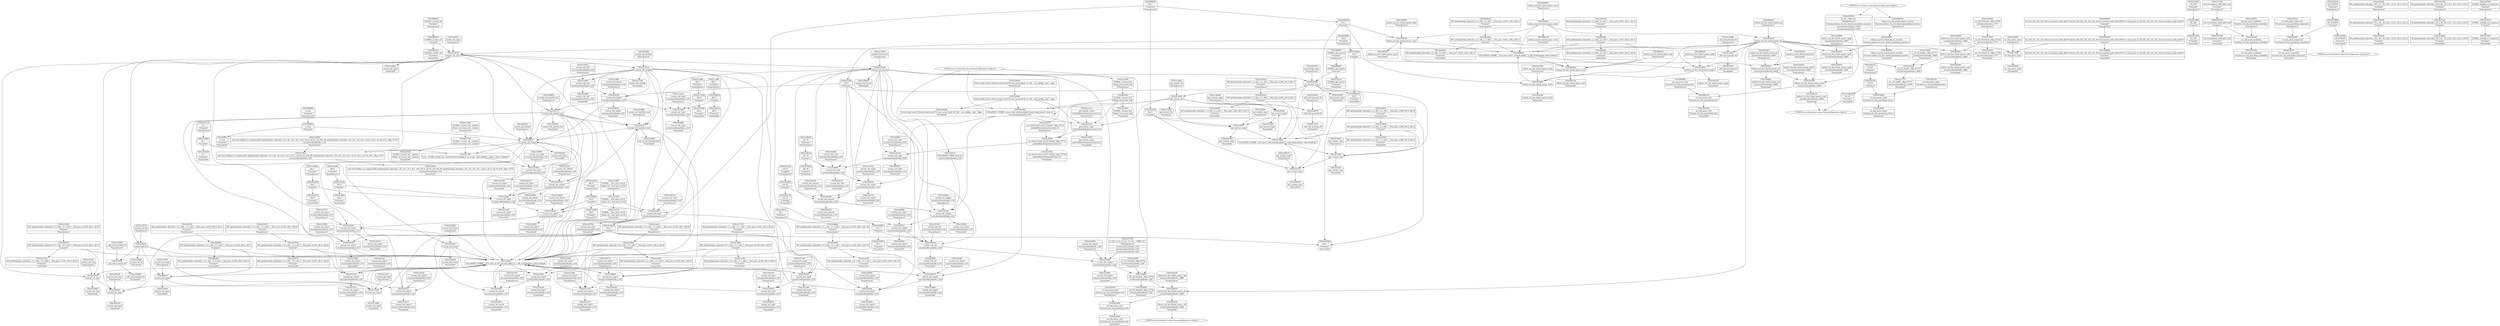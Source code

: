 digraph {
	CE0x3c1a7d0 [shape=record,shape=Mrecord,label="{CE0x3c1a7d0|GLOBAL:___llvm_gcov_ctr125|Global_var:__llvm_gcov_ctr125|*SummSink*}"]
	CE0x3c2fb30 [shape=record,shape=Mrecord,label="{CE0x3c2fb30|current_sid:_tmp23|security/selinux/hooks.c,218|*SummSink*}"]
	CE0x3c22290 [shape=record,shape=Mrecord,label="{CE0x3c22290|get_current:_entry}"]
	CE0x3c02030 [shape=record,shape=Mrecord,label="{CE0x3c02030|avc_has_perm:_entry|*SummSink*}"]
	CE0x3c1ff00 [shape=record,shape=Mrecord,label="{CE0x3c1ff00|i64_4|*Constant*|*SummSink*}"]
	CE0x3c17f60 [shape=record,shape=Mrecord,label="{CE0x3c17f60|avc_has_perm:_entry}"]
	CE0x3c119d0 [shape=record,shape=Mrecord,label="{CE0x3c119d0|current_sid:_tmp3}"]
	CE0x3bfe800 [shape=record,shape=Mrecord,label="{CE0x3bfe800|i64*_getelementptr_inbounds_(_11_x_i64_,_11_x_i64_*___llvm_gcov_ctr125,_i64_0,_i64_1)|*Constant*|*SummSink*}"]
	CE0x3c2abe0 [shape=record,shape=Mrecord,label="{CE0x3c2abe0|i64*_getelementptr_inbounds_(_11_x_i64_,_11_x_i64_*___llvm_gcov_ctr125,_i64_0,_i64_10)|*Constant*|*SummSource*}"]
	CE0x3c28340 [shape=record,shape=Mrecord,label="{CE0x3c28340|current_sid:_tobool|security/selinux/hooks.c,218|*SummSink*}"]
	CE0x3bfbce0 [shape=record,shape=Mrecord,label="{CE0x3bfbce0|i32_0|*Constant*|*SummSink*}"]
	CE0x3c1b360 [shape=record,shape=Mrecord,label="{CE0x3c1b360|current_sid:_tmp17|security/selinux/hooks.c,218|*SummSource*}"]
	CE0x3c22370 [shape=record,shape=Mrecord,label="{CE0x3c22370|get_current:_entry|*SummSource*}"]
	CE0x3c2a480 [shape=record,shape=Mrecord,label="{CE0x3c2a480|current_sid:_land.lhs.true2|*SummSink*}"]
	CE0x3c08840 [shape=record,shape=Mrecord,label="{CE0x3c08840|_ret_i32_%tmp24,_!dbg_!27742|security/selinux/hooks.c,220|*SummSink*}"]
	CE0x3c1ba70 [shape=record,shape=Mrecord,label="{CE0x3c1ba70|i32_218|*Constant*|*SummSource*}"]
	CE0x3c01560 [shape=record,shape=Mrecord,label="{CE0x3c01560|current_sid:_tmp6|security/selinux/hooks.c,218}"]
	CE0x3c160c0 [shape=record,shape=Mrecord,label="{CE0x3c160c0|_call_void_lockdep_rcu_suspicious(i8*_getelementptr_inbounds_(_25_x_i8_,_25_x_i8_*_.str3,_i32_0,_i32_0),_i32_218,_i8*_getelementptr_inbounds_(_45_x_i8_,_45_x_i8_*_.str12,_i32_0,_i32_0))_#10,_!dbg_!27727|security/selinux/hooks.c,218|*SummSink*}"]
	CE0x3c0a730 [shape=record,shape=Mrecord,label="{CE0x3c0a730|current_sid:_tmp21|security/selinux/hooks.c,218|*SummSource*}"]
	CE0x3c0c9f0 [shape=record,shape=Mrecord,label="{CE0x3c0c9f0|current_sid:_tmp19|security/selinux/hooks.c,218|*SummSource*}"]
	CE0x3c22450 [shape=record,shape=Mrecord,label="{CE0x3c22450|get_current:_entry|*SummSink*}"]
	CE0x3c2b590 [shape=record,shape=Mrecord,label="{CE0x3c2b590|get_current:_tmp2}"]
	CE0x3c2aef0 [shape=record,shape=Mrecord,label="{CE0x3c2aef0|current_sid:_tmp20|security/selinux/hooks.c,218}"]
	CE0x3bffd90 [shape=record,shape=Mrecord,label="{CE0x3bffd90|i1_true|*Constant*|*SummSource*}"]
	CE0x3c00760 [shape=record,shape=Mrecord,label="{CE0x3c00760|selinux_tun_dev_attach_queue:_tmp1}"]
	CE0x3c27bf0 [shape=record,shape=Mrecord,label="{CE0x3c27bf0|0:_i8,_:_GCMR_current_sid.__warned_internal_global_i8_0,_section_.data.unlikely_,_align_1:_elem_0:default:}"]
	CE0x3c3ab20 [shape=record,shape=Mrecord,label="{CE0x3c3ab20|i16_49|*Constant*|*SummSink*}"]
	CE0x3c03200 [shape=record,shape=Mrecord,label="{CE0x3c03200|current_sid:_tmp11|security/selinux/hooks.c,218}"]
	CE0x3c2ed40 [shape=record,shape=Mrecord,label="{CE0x3c2ed40|current_sid:_security|security/selinux/hooks.c,218}"]
	CE0x3c1e870 [shape=record,shape=Mrecord,label="{CE0x3c1e870|current_sid:_tmp2|*SummSource*}"]
	CE0x3c1bc00 [shape=record,shape=Mrecord,label="{CE0x3c1bc00|i32_218|*Constant*|*SummSink*}"]
	CE0x3c33f30 [shape=record,shape=Mrecord,label="{CE0x3c33f30|_ret_i32_%call1,_!dbg_!27717|security/selinux/hooks.c,4669|*SummSource*}"]
	CE0x3c14ca0 [shape=record,shape=Mrecord,label="{CE0x3c14ca0|current_sid:_tmp16|security/selinux/hooks.c,218|*SummSource*}"]
	CE0x3c19a30 [shape=record,shape=Mrecord,label="{CE0x3c19a30|current_sid:_tmp10|security/selinux/hooks.c,218}"]
	CE0x3c01d30 [shape=record,shape=Mrecord,label="{CE0x3c01d30|i16_49|*Constant*}"]
	CE0x3c185b0 [shape=record,shape=Mrecord,label="{CE0x3c185b0|current_sid:_tmp12|security/selinux/hooks.c,218|*SummSource*}"]
	CE0x3c2f5b0 [shape=record,shape=Mrecord,label="{CE0x3c2f5b0|current_sid:_tmp22|security/selinux/hooks.c,218|*SummSink*}"]
	CE0x3c1d430 [shape=record,shape=Mrecord,label="{CE0x3c1d430|current_sid:_tmp}"]
	CE0x3c374f0 [shape=record,shape=Mrecord,label="{CE0x3c374f0|%struct.common_audit_data*_null|*Constant*|*SummSource*}"]
	CE0x3c16600 [shape=record,shape=Mrecord,label="{CE0x3c16600|_call_void_mcount()_#3|*SummSource*}"]
	CE0x3c05cd0 [shape=record,shape=Mrecord,label="{CE0x3c05cd0|current_sid:_tmp7|security/selinux/hooks.c,218|*SummSource*}"]
	CE0x3c399d0 [shape=record,shape=Mrecord,label="{CE0x3c399d0|i32_4194304|*Constant*|*SummSink*}"]
	CE0x3c1ca10 [shape=record,shape=Mrecord,label="{CE0x3c1ca10|current_sid:_tmp14|security/selinux/hooks.c,218|*SummSink*}"]
	CE0x3c0b710 [shape=record,shape=Mrecord,label="{CE0x3c0b710|current_sid:_tmp13|security/selinux/hooks.c,218|*SummSource*}"]
	CE0x3c0afb0 [shape=record,shape=Mrecord,label="{CE0x3c0afb0|_ret_i32_%tmp24,_!dbg_!27742|security/selinux/hooks.c,220}"]
	CE0x3c0cb90 [shape=record,shape=Mrecord,label="{CE0x3c0cb90|current_sid:_tmp18|security/selinux/hooks.c,218}"]
	CE0x3c20230 [shape=record,shape=Mrecord,label="{CE0x3c20230|current_sid:_entry}"]
	CE0x34f6060 [shape=record,shape=Mrecord,label="{CE0x34f6060|i32_(i32,_i32,_i16,_i32,_%struct.common_audit_data*)*_bitcast_(i32_(i32,_i32,_i16,_i32,_%struct.common_audit_data.495*)*_avc_has_perm_to_i32_(i32,_i32,_i16,_i32,_%struct.common_audit_data*)*)|*Constant*|*SummSink*}"]
	CE0x3bf98c0 [shape=record,shape=Mrecord,label="{CE0x3bf98c0|selinux_tun_dev_attach_queue:_entry}"]
	CE0x3c044d0 [shape=record,shape=Mrecord,label="{CE0x3c044d0|i64_1|*Constant*|*SummSink*}"]
	CE0x3c1e9e0 [shape=record,shape=Mrecord,label="{CE0x3c1e9e0|current_sid:_call|security/selinux/hooks.c,218}"]
	CE0x3c19cf0 [shape=record,shape=Mrecord,label="{CE0x3c19cf0|_call_void_mcount()_#3}"]
	CE0x3c80010 [shape=record,shape=Mrecord,label="{CE0x3c80010|get_current:_tmp1|*SummSource*}"]
	CE0x3c1dc90 [shape=record,shape=Mrecord,label="{CE0x3c1dc90|get_current:_bb}"]
	CE0x3c0b6a0 [shape=record,shape=Mrecord,label="{CE0x3c0b6a0|current_sid:_tmp13|security/selinux/hooks.c,218}"]
	CE0x3c020a0 [shape=record,shape=Mrecord,label="{CE0x3c020a0|avc_has_perm:_entry|*SummSource*}"]
	CE0x3bff400 [shape=record,shape=Mrecord,label="{CE0x3bff400|GLOBAL:_get_current|*Constant*}"]
	CE0x3bf38d0 [shape=record,shape=Mrecord,label="{CE0x3bf38d0|i32_0|*Constant*|*SummSource*}"]
	CE0x3c11b80 [shape=record,shape=Mrecord,label="{CE0x3c11b80|current_sid:_tmp3|*SummSink*}"]
	CE0x3c1d990 [shape=record,shape=Mrecord,label="{CE0x3c1d990|current_sid:_tmp24|security/selinux/hooks.c,220|*SummSource*}"]
	CE0x3c2f7e0 [shape=record,shape=Mrecord,label="{CE0x3c2f7e0|current_sid:_tmp23|security/selinux/hooks.c,218}"]
	CE0x3c03a90 [shape=record,shape=Mrecord,label="{CE0x3c03a90|selinux_tun_dev_attach_queue:_call1|security/selinux/hooks.c,4669|*SummSink*}"]
	CE0x3c11a70 [shape=record,shape=Mrecord,label="{CE0x3c11a70|current_sid:_tmp3|*SummSource*}"]
	CE0x3c02f40 [shape=record,shape=Mrecord,label="{CE0x3c02f40|current_sid:_tmp10|security/selinux/hooks.c,218|*SummSink*}"]
	CE0x3c0e860 [shape=record,shape=Mrecord,label="{CE0x3c0e860|avc_has_perm:_requested|Function::avc_has_perm&Arg::requested::}"]
	CE0x3c05b40 [shape=record,shape=Mrecord,label="{CE0x3c05b40|current_sid:_tmp7|security/selinux/hooks.c,218}"]
	CE0x3c03d80 [shape=record,shape=Mrecord,label="{CE0x3c03d80|current_sid:_tobool1|security/selinux/hooks.c,218|*SummSink*}"]
	CE0x3c2b600 [shape=record,shape=Mrecord,label="{CE0x3c2b600|get_current:_tmp2|*SummSource*}"]
	CE0x3c01800 [shape=record,shape=Mrecord,label="{CE0x3c01800|selinux_tun_dev_attach_queue:_sid|security/selinux/hooks.c,4669|*SummSource*}"]
	CE0x3c2fed0 [shape=record,shape=Mrecord,label="{CE0x3c2fed0|i32_1|*Constant*|*SummSource*}"]
	CE0x3c1a760 [shape=record,shape=Mrecord,label="{CE0x3c1a760|i64*_getelementptr_inbounds_(_11_x_i64_,_11_x_i64_*___llvm_gcov_ctr125,_i64_0,_i64_6)|*Constant*|*SummSink*}"]
	CE0x3c17920 [shape=record,shape=Mrecord,label="{CE0x3c17920|GLOBAL:_current_sid.__warned|Global_var:current_sid.__warned|*SummSource*}"]
	CE0x3c37560 [shape=record,shape=Mrecord,label="{CE0x3c37560|_ret_i32_%retval.0,_!dbg_!27728|security/selinux/avc.c,775}"]
	CE0x3c15d30 [shape=record,shape=Mrecord,label="{CE0x3c15d30|i8_1|*Constant*|*SummSink*}"]
	CE0x3c2ee00 [shape=record,shape=Mrecord,label="{CE0x3c2ee00|current_sid:_security|security/selinux/hooks.c,218|*SummSource*}"]
	CE0x3bfe570 [shape=record,shape=Mrecord,label="{CE0x3bfe570|i64*_getelementptr_inbounds_(_11_x_i64_,_11_x_i64_*___llvm_gcov_ctr125,_i64_0,_i64_0)|*Constant*}"]
	CE0x3c1dea0 [shape=record,shape=Mrecord,label="{CE0x3c1dea0|get_current:_bb|*SummSink*}"]
	CE0x3c2f4b0 [shape=record,shape=Mrecord,label="{CE0x3c2f4b0|current_sid:_tmp22|security/selinux/hooks.c,218|*SummSource*}"]
	CE0x3c77c10 [shape=record,shape=Mrecord,label="{CE0x3c77c10|_call_void_mcount()_#3|*SummSink*}"]
	CE0x3c1cbc0 [shape=record,shape=Mrecord,label="{CE0x3c1cbc0|_call_void_mcount()_#3}"]
	CE0x3c13d20 [shape=record,shape=Mrecord,label="{CE0x3c13d20|i64_2|*Constant*}"]
	CE0x3c744c0 [shape=record,shape=Mrecord,label="{CE0x3c744c0|get_current:_tmp|*SummSource*}"]
	CE0x3c20bc0 [shape=record,shape=Mrecord,label="{CE0x3c20bc0|current_sid:_sid|security/selinux/hooks.c,220}"]
	CE0x3c004a0 [shape=record,shape=Mrecord,label="{CE0x3c004a0|i64*_getelementptr_inbounds_(_2_x_i64_,_2_x_i64_*___llvm_gcov_ctr411,_i64_0,_i64_1)|*Constant*|*SummSink*}"]
	CE0x3c3d060 [shape=record,shape=Mrecord,label="{CE0x3c3d060|current_sid:_if.end|*SummSource*}"]
	CE0x3c15040 [shape=record,shape=Mrecord,label="{CE0x3c15040|i8_1|*Constant*}"]
	CE0x3c30070 [shape=record,shape=Mrecord,label="{CE0x3c30070|i32_1|*Constant*|*SummSink*}"]
	CE0x3c157e0 [shape=record,shape=Mrecord,label="{CE0x3c157e0|current_sid:_do.body}"]
	CE0x3c1b8d0 [shape=record,shape=Mrecord,label="{CE0x3c1b8d0|i32_218|*Constant*}"]
	CE0x3c23060 [shape=record,shape=Mrecord,label="{CE0x3c23060|i64_5|*Constant*|*SummSource*}"]
	CE0x3c28de0 [shape=record,shape=Mrecord,label="{CE0x3c28de0|i8*_getelementptr_inbounds_(_45_x_i8_,_45_x_i8_*_.str12,_i32_0,_i32_0)|*Constant*|*SummSource*}"]
	CE0x3c053b0 [shape=record,shape=Mrecord,label="{CE0x3c053b0|0:_i32,_:_CRE_0,4_|*MultipleSource*|Function::selinux_tun_dev_attach_queue&Arg::security::|security/selinux/hooks.c,4669|security/selinux/hooks.c,4667}"]
	CE0x3c079c0 [shape=record,shape=Mrecord,label="{CE0x3c079c0|i64*_getelementptr_inbounds_(_11_x_i64_,_11_x_i64_*___llvm_gcov_ctr125,_i64_0,_i64_8)|*Constant*}"]
	CE0x3c09010 [shape=record,shape=Mrecord,label="{CE0x3c09010|selinux_tun_dev_attach_queue:_call|security/selinux/hooks.c,4669}"]
	CE0x3bfbc30 [shape=record,shape=Mrecord,label="{CE0x3bfbc30|selinux_tun_dev_attach_queue:_entry|*SummSink*}"]
	CE0x3c1c8a0 [shape=record,shape=Mrecord,label="{CE0x3c1c8a0|current_sid:_tmp14|security/selinux/hooks.c,218|*SummSource*}"]
	CE0x3c0e100 [shape=record,shape=Mrecord,label="{CE0x3c0e100|i8*_getelementptr_inbounds_(_25_x_i8_,_25_x_i8_*_.str3,_i32_0,_i32_0)|*Constant*|*SummSource*}"]
	CE0x3bfb2c0 [shape=record,shape=Mrecord,label="{CE0x3bfb2c0|selinux_tun_dev_attach_queue:_bb}"]
	CE0x3c2e900 [shape=record,shape=Mrecord,label="{CE0x3c2e900|i32_22|*Constant*}"]
	CE0x3c240c0 [shape=record,shape=Mrecord,label="{CE0x3c240c0|%struct.task_struct*_(%struct.task_struct**)*_asm_movq_%gs:$_1:P_,$0_,_r,im,_dirflag_,_fpsr_,_flags_|*SummSource*}"]
	"CONST[source:0(mediator),value:2(dynamic)][purpose:{subject}]"
	CE0x3c18430 [shape=record,shape=Mrecord,label="{CE0x3c18430|current_sid:_tmp12|security/selinux/hooks.c,218}"]
	CE0x3bffbb0 [shape=record,shape=Mrecord,label="{CE0x3bffbb0|i1_true|*Constant*}"]
	CE0x590b8f0 [shape=record,shape=Mrecord,label="{CE0x590b8f0|avc_has_perm:_tsid|Function::avc_has_perm&Arg::tsid::|*SummSource*}"]
	CE0x3c28c80 [shape=record,shape=Mrecord,label="{CE0x3c28c80|i8*_getelementptr_inbounds_(_45_x_i8_,_45_x_i8_*_.str12,_i32_0,_i32_0)|*Constant*}"]
	CE0x3c2b910 [shape=record,shape=Mrecord,label="{CE0x3c2b910|_call_void_mcount()_#3|*SummSource*}"]
	CE0x3bfe760 [shape=record,shape=Mrecord,label="{CE0x3bfe760|i64*_getelementptr_inbounds_(_11_x_i64_,_11_x_i64_*___llvm_gcov_ctr125,_i64_0,_i64_1)|*Constant*|*SummSource*}"]
	CE0x3c07b10 [shape=record,shape=Mrecord,label="{CE0x3c07b10|current_sid:_tmp15|security/selinux/hooks.c,218|*SummSink*}"]
	CE0x3bfd690 [shape=record,shape=Mrecord,label="{CE0x3bfd690|selinux_tun_dev_attach_queue:_tmp1|*SummSource*}"]
	CE0x3c1adc0 [shape=record,shape=Mrecord,label="{CE0x3c1adc0|i64*_getelementptr_inbounds_(_11_x_i64_,_11_x_i64_*___llvm_gcov_ctr125,_i64_0,_i64_9)|*Constant*|*SummSource*}"]
	CE0x52b7350 [shape=record,shape=Mrecord,label="{CE0x52b7350|avc_has_perm:_tsid|Function::avc_has_perm&Arg::tsid::|*SummSink*}"]
	CE0x3bf9660 [shape=record,shape=Mrecord,label="{CE0x3bf9660|selinux_tun_dev_attach_queue:_security|Function::selinux_tun_dev_attach_queue&Arg::security::|*SummSink*}"]
	CE0x3c0ed60 [shape=record,shape=Mrecord,label="{CE0x3c0ed60|current_sid:_land.lhs.true2|*SummSource*}"]
	CE0x3c16fc0 [shape=record,shape=Mrecord,label="{CE0x3c16fc0|i64*_getelementptr_inbounds_(_11_x_i64_,_11_x_i64_*___llvm_gcov_ctr125,_i64_0,_i64_6)|*Constant*}"]
	CE0x3c0a600 [shape=record,shape=Mrecord,label="{CE0x3c0a600|current_sid:_tmp21|security/selinux/hooks.c,218}"]
	CE0x3c3ad00 [shape=record,shape=Mrecord,label="{CE0x3c3ad00|avc_has_perm:_tclass|Function::avc_has_perm&Arg::tclass::|*SummSink*}"]
	CE0x3c0b970 [shape=record,shape=Mrecord,label="{CE0x3c0b970|i64*_getelementptr_inbounds_(_11_x_i64_,_11_x_i64_*___llvm_gcov_ctr125,_i64_0,_i64_8)|*Constant*|*SummSink*}"]
	CE0x3c2f340 [shape=record,shape=Mrecord,label="{CE0x3c2f340|current_sid:_tmp22|security/selinux/hooks.c,218}"]
	CE0x3c387e0 [shape=record,shape=Mrecord,label="{CE0x3c387e0|avc_has_perm:_requested|Function::avc_has_perm&Arg::requested::|*SummSource*}"]
	CE0x3bfe870 [shape=record,shape=Mrecord,label="{CE0x3bfe870|current_sid:_tmp2}"]
	CE0x3c01100 [shape=record,shape=Mrecord,label="{CE0x3c01100|current_sid:_tmp6|security/selinux/hooks.c,218|*SummSource*}"]
	CE0x3c05e00 [shape=record,shape=Mrecord,label="{CE0x3c05e00|current_sid:_tmp7|security/selinux/hooks.c,218|*SummSink*}"]
	CE0x3c20140 [shape=record,shape=Mrecord,label="{CE0x3c20140|current_sid:_tmp9|security/selinux/hooks.c,218|*SummSink*}"]
	CE0x3c17140 [shape=record,shape=Mrecord,label="{CE0x3c17140|i64*_getelementptr_inbounds_(_11_x_i64_,_11_x_i64_*___llvm_gcov_ctr125,_i64_0,_i64_6)|*Constant*|*SummSource*}"]
	CE0x3c1afa0 [shape=record,shape=Mrecord,label="{CE0x3c1afa0|current_sid:_tmp17|security/selinux/hooks.c,218}"]
	CE0x3c4fad0 [shape=record,shape=Mrecord,label="{CE0x3c4fad0|%struct.task_struct*_(%struct.task_struct**)*_asm_movq_%gs:$_1:P_,$0_,_r,im,_dirflag_,_fpsr_,_flags_}"]
	CE0x3c3cf40 [shape=record,shape=Mrecord,label="{CE0x3c3cf40|current_sid:_if.end}"]
	CE0x3c05690 [shape=record,shape=Mrecord,label="{CE0x3c05690|current_sid:_tmp8|security/selinux/hooks.c,218|*SummSource*}"]
	CE0x3c09e40 [shape=record,shape=Mrecord,label="{CE0x3c09e40|i32_78|*Constant*|*SummSource*}"]
	CE0x3c2ea30 [shape=record,shape=Mrecord,label="{CE0x3c2ea30|i32_22|*Constant*|*SummSource*}"]
	CE0x3c1a530 [shape=record,shape=Mrecord,label="{CE0x3c1a530|i64_0|*Constant*|*SummSource*}"]
	CE0x3c00f30 [shape=record,shape=Mrecord,label="{CE0x3c00f30|avc_has_perm:_ssid|Function::avc_has_perm&Arg::ssid::|*SummSource*}"]
	CE0x3c38770 [shape=record,shape=Mrecord,label="{CE0x3c38770|avc_has_perm:_requested|Function::avc_has_perm&Arg::requested::|*SummSink*}"]
	CE0x3c09660 [shape=record,shape=Mrecord,label="{CE0x3c09660|selinux_tun_dev_attach_queue:_tmp4|security/selinux/hooks.c,4667|*SummSource*}"]
	CE0x3c35160 [shape=record,shape=Mrecord,label="{CE0x3c35160|avc_has_perm:_auditdata|Function::avc_has_perm&Arg::auditdata::|*SummSink*}"]
	CE0x3c2b870 [shape=record,shape=Mrecord,label="{CE0x3c2b870|_call_void_mcount()_#3}"]
	CE0x3c33ec0 [shape=record,shape=Mrecord,label="{CE0x3c33ec0|_ret_i32_%call1,_!dbg_!27717|security/selinux/hooks.c,4669}"]
	CE0x3bf3820 [shape=record,shape=Mrecord,label="{CE0x3bf3820|selinux_tun_dev_attach_queue:_tmp}"]
	CE0x3c221e0 [shape=record,shape=Mrecord,label="{CE0x3c221e0|GLOBAL:_get_current|*Constant*|*SummSink*}"]
	CE0x3c1b6b0 [shape=record,shape=Mrecord,label="{CE0x3c1b6b0|i8*_getelementptr_inbounds_(_25_x_i8_,_25_x_i8_*_.str3,_i32_0,_i32_0)|*Constant*|*SummSink*}"]
	CE0x3bfd530 [shape=record,shape=Mrecord,label="{CE0x3bfd530|selinux_tun_dev_attach_queue:_bb|*SummSink*}"]
	CE0x3c2b740 [shape=record,shape=Mrecord,label="{CE0x3c2b740|current_sid:_tmp5|security/selinux/hooks.c,218|*SummSource*}"]
	CE0x3c0a480 [shape=record,shape=Mrecord,label="{CE0x3c0a480|COLLAPSED:_GCMRE_current_task_external_global_%struct.task_struct*:_elem_0::|security/selinux/hooks.c,218}"]
	CE0x3c279a0 [shape=record,shape=Mrecord,label="{CE0x3c279a0|current_sid:_tmp8|security/selinux/hooks.c,218}"]
	CE0x3c77b40 [shape=record,shape=Mrecord,label="{CE0x3c77b40|get_current:_tmp2|*SummSink*}"]
	CE0x3c13d90 [shape=record,shape=Mrecord,label="{CE0x3c13d90|i64_2|*Constant*|*SummSource*}"]
	CE0x3c0a140 [shape=record,shape=Mrecord,label="{CE0x3c0a140|current_sid:_cred|security/selinux/hooks.c,218|*SummSink*}"]
	CE0x3c05790 [shape=record,shape=Mrecord,label="{CE0x3c05790|current_sid:_tmp8|security/selinux/hooks.c,218|*SummSink*}"]
	CE0x3c21e50 [shape=record,shape=Mrecord,label="{CE0x3c21e50|current_sid:_sid|security/selinux/hooks.c,220|*SummSource*}"]
	CE0x3c09d10 [shape=record,shape=Mrecord,label="{CE0x3c09d10|i32_78|*Constant*|*SummSink*}"]
	CE0x3bfba20 [shape=record,shape=Mrecord,label="{CE0x3bfba20|GLOBAL:_current_sid|*Constant*}"]
	CE0x3c05420 [shape=record,shape=Mrecord,label="{CE0x3c05420|selinux_tun_dev_attach_queue:_tmp5|security/selinux/hooks.c,4669}"]
	CE0x3c1a640 [shape=record,shape=Mrecord,label="{CE0x3c1a640|i64_0|*Constant*|*SummSink*}"]
	CE0x3c4f040 [shape=record,shape=Mrecord,label="{CE0x3c4f040|get_current:_tmp3|*SummSource*}"]
	CE0x3c1fe90 [shape=record,shape=Mrecord,label="{CE0x3c1fe90|i64_4|*Constant*|*SummSource*}"]
	CE0x3c072f0 [shape=record,shape=Mrecord,label="{CE0x3c072f0|GLOBAL:_lockdep_rcu_suspicious|*Constant*|*SummSink*}"]
	CE0x3bfb610 [shape=record,shape=Mrecord,label="{CE0x3bfb610|selinux_tun_dev_attach_queue:_security|Function::selinux_tun_dev_attach_queue&Arg::security::|*SummSource*}"]
	CE0x3c0aa30 [shape=record,shape=Mrecord,label="{CE0x3c0aa30|selinux_tun_dev_attach_queue:_call|security/selinux/hooks.c,4669|*SummSource*}"]
	CE0x3c227b0 [shape=record,shape=Mrecord,label="{CE0x3c227b0|_ret_%struct.task_struct*_%tmp4,_!dbg_!27714|./arch/x86/include/asm/current.h,14|*SummSink*}"]
	CE0x3c19b60 [shape=record,shape=Mrecord,label="{CE0x3c19b60|current_sid:_tmp10|security/selinux/hooks.c,218|*SummSource*}"]
	CE0x3c162f0 [shape=record,shape=Mrecord,label="{CE0x3c162f0|_call_void_mcount()_#3|*SummSink*}"]
	CE0x3bff580 [shape=record,shape=Mrecord,label="{CE0x3bff580|GLOBAL:_get_current|*Constant*|*SummSource*}"]
	CE0x3c00810 [shape=record,shape=Mrecord,label="{CE0x3c00810|selinux_tun_dev_attach_queue:_entry|*SummSource*}"]
	CE0x3bfcf00 [shape=record,shape=Mrecord,label="{CE0x3bfcf00|selinux_tun_dev_attach_queue:_tmp1|*SummSink*}"]
	CE0x3c003f0 [shape=record,shape=Mrecord,label="{CE0x3c003f0|selinux_tun_dev_attach_queue:_tmp5|security/selinux/hooks.c,4669|*SummSource*}"]
	CE0x3c01260 [shape=record,shape=Mrecord,label="{CE0x3c01260|current_sid:_tmp6|security/selinux/hooks.c,218|*SummSink*}"]
	CE0x3c07010 [shape=record,shape=Mrecord,label="{CE0x3c07010|GLOBAL:_lockdep_rcu_suspicious|*Constant*}"]
	CE0x3c375d0 [shape=record,shape=Mrecord,label="{CE0x3c375d0|%struct.common_audit_data*_null|*Constant*|*SummSink*}"]
	CE0x3c09fd0 [shape=record,shape=Mrecord,label="{CE0x3c09fd0|current_sid:_sid|security/selinux/hooks.c,220|*SummSink*}"]
	CE0x3c08a50 [shape=record,shape=Mrecord,label="{CE0x3c08a50|i64*_getelementptr_inbounds_(_2_x_i64_,_2_x_i64_*___llvm_gcov_ctr98,_i64_0,_i64_1)|*Constant*|*SummSource*}"]
	CE0x3c231f0 [shape=record,shape=Mrecord,label="{CE0x3c231f0|i64_5|*Constant*|*SummSink*}"]
	CE0x3c2f1c0 [shape=record,shape=Mrecord,label="{CE0x3c2f1c0|COLLAPSED:_CMRE:_elem_0::|security/selinux/hooks.c,218}"]
	CE0x3c1d830 [shape=record,shape=Mrecord,label="{CE0x3c1d830|i64*_getelementptr_inbounds_(_2_x_i64_,_2_x_i64_*___llvm_gcov_ctr98,_i64_0,_i64_0)|*Constant*}"]
	CE0x3c15770 [shape=record,shape=Mrecord,label="{CE0x3c15770|_ret_i32_%call1,_!dbg_!27717|security/selinux/hooks.c,4669|*SummSink*}"]
	CE0x3bfff00 [shape=record,shape=Mrecord,label="{CE0x3bfff00|i1_true|*Constant*|*SummSink*}"]
	CE0x3c13bf0 [shape=record,shape=Mrecord,label="{CE0x3c13bf0|i64_3|*Constant*|*SummSource*}"]
	CE0x3bf2ca0 [shape=record,shape=Mrecord,label="{CE0x3bf2ca0|selinux_tun_dev_attach_queue:_tmp|*SummSource*}"]
	CE0x3c13ee0 [shape=record,shape=Mrecord,label="{CE0x3c13ee0|GLOBAL:___llvm_gcov_ctr125|Global_var:__llvm_gcov_ctr125}"]
	CE0x3bfde20 [shape=record,shape=Mrecord,label="{CE0x3bfde20|selinux_tun_dev_attach_queue:_bb|*SummSource*}"]
	CE0x3bfe220 [shape=record,shape=Mrecord,label="{CE0x3bfe220|selinux_tun_dev_attach_queue:_tmp4|security/selinux/hooks.c,4667}"]
	CE0x3c0ecf0 [shape=record,shape=Mrecord,label="{CE0x3c0ecf0|current_sid:_land.lhs.true2}"]
	CE0x3c2b090 [shape=record,shape=Mrecord,label="{CE0x3c2b090|current_sid:_tmp20|security/selinux/hooks.c,218|*SummSource*}"]
	CE0x3c15850 [shape=record,shape=Mrecord,label="{CE0x3c15850|current_sid:_do.end|*SummSource*}"]
	CE0x3c14e10 [shape=record,shape=Mrecord,label="{CE0x3c14e10|current_sid:_tmp16|security/selinux/hooks.c,218|*SummSink*}"]
	CE0x3c28e50 [shape=record,shape=Mrecord,label="{CE0x3c28e50|i8*_getelementptr_inbounds_(_45_x_i8_,_45_x_i8_*_.str12,_i32_0,_i32_0)|*Constant*|*SummSink*}"]
	CE0x3c31190 [shape=record,shape=Mrecord,label="{CE0x3c31190|0:_i32,_4:_i32,_8:_i32,_12:_i32,_:_CMRE_4,8_|*MultipleSource*|security/selinux/hooks.c,218|security/selinux/hooks.c,218|security/selinux/hooks.c,220}"]
	CE0x3c4e2c0 [shape=record,shape=Mrecord,label="{CE0x3c4e2c0|get_current:_tmp|*SummSink*}"]
	CE0x3c01e40 [shape=record,shape=Mrecord,label="{CE0x3c01e40|i16_49|*Constant*|*SummSource*}"]
	CE0x3bfc8d0 [shape=record,shape=Mrecord,label="{CE0x3bfc8d0|i64*_getelementptr_inbounds_(_2_x_i64_,_2_x_i64_*___llvm_gcov_ctr411,_i64_0,_i64_1)|*Constant*}"]
	CE0x3c08c00 [shape=record,shape=Mrecord,label="{CE0x3c08c00|current_sid:_do.end|*SummSink*}"]
	CE0x590b7e0 [shape=record,shape=Mrecord,label="{CE0x590b7e0|avc_has_perm:_tsid|Function::avc_has_perm&Arg::tsid::}"]
	CE0x3c1c720 [shape=record,shape=Mrecord,label="{CE0x3c1c720|current_sid:_tmp14|security/selinux/hooks.c,218}"]
	CE0x3c07a30 [shape=record,shape=Mrecord,label="{CE0x3c07a30|current_sid:_tmp15|security/selinux/hooks.c,218}"]
	CE0x3c1fb30 [shape=record,shape=Mrecord,label="{CE0x3c1fb30|COLLAPSED:_GCMRE___llvm_gcov_ctr125_internal_global_11_x_i64_zeroinitializer:_elem_0:default:}"]
	CE0x3bf9320 [shape=record,shape=Mrecord,label="{CE0x3bf9320|selinux_tun_dev_attach_queue:_tmp2|*SummSource*}"]
	CE0x3c21cc0 [shape=record,shape=Mrecord,label="{CE0x3c21cc0|get_current:_tmp4|./arch/x86/include/asm/current.h,14|*SummSource*}"]
	CE0x3c0cde0 [shape=record,shape=Mrecord,label="{CE0x3c0cde0|current_sid:_tmp18|security/selinux/hooks.c,218|*SummSink*}"]
	CE0x3c00c20 [shape=record,shape=Mrecord,label="{CE0x3c00c20|current_sid:_tmp1|*SummSink*}"]
	CE0x3c1ffa0 [shape=record,shape=Mrecord,label="{CE0x3c1ffa0|current_sid:_tmp9|security/selinux/hooks.c,218}"]
	CE0x3c0af40 [shape=record,shape=Mrecord,label="{CE0x3c0af40|i32_0|*Constant*}"]
	CE0x3c16d60 [shape=record,shape=Mrecord,label="{CE0x3c16d60|current_sid:_tmp12|security/selinux/hooks.c,218|*SummSink*}"]
	CE0x3c17310 [shape=record,shape=Mrecord,label="{CE0x3c17310|i64*_getelementptr_inbounds_(_11_x_i64_,_11_x_i64_*___llvm_gcov_ctr125,_i64_0,_i64_0)|*Constant*|*SummSink*}"]
	CE0x3c2a570 [shape=record,shape=Mrecord,label="{CE0x3c2a570|current_sid:_land.lhs.true}"]
	CE0x3c1e8e0 [shape=record,shape=Mrecord,label="{CE0x3c1e8e0|current_sid:_tmp2|*SummSink*}"]
	CE0x3c18170 [shape=record,shape=Mrecord,label="{CE0x3c18170|current_sid:_tmp11|security/selinux/hooks.c,218|*SummSource*}"]
	CE0x3c0d010 [shape=record,shape=Mrecord,label="{CE0x3c0d010|current_sid:_tmp19|security/selinux/hooks.c,218}"]
	CE0x3c1a6f0 [shape=record,shape=Mrecord,label="{CE0x3c1a6f0|GLOBAL:___llvm_gcov_ctr125|Global_var:__llvm_gcov_ctr125|*SummSource*}"]
	CE0x3c290a0 [shape=record,shape=Mrecord,label="{CE0x3c290a0|i64*_getelementptr_inbounds_(_11_x_i64_,_11_x_i64_*___llvm_gcov_ctr125,_i64_0,_i64_9)|*Constant*}"]
	CE0x3c22570 [shape=record,shape=Mrecord,label="{CE0x3c22570|_ret_%struct.task_struct*_%tmp4,_!dbg_!27714|./arch/x86/include/asm/current.h,14|*SummSource*}"]
	CE0x3c13e00 [shape=record,shape=Mrecord,label="{CE0x3c13e00|i64_2|*Constant*|*SummSink*}"]
	CE0x3c033d0 [shape=record,shape=Mrecord,label="{CE0x3c033d0|selinux_tun_dev_attach_queue:_tmp2}"]
	CE0x3c1fd30 [shape=record,shape=Mrecord,label="{CE0x3c1fd30|current_sid:_tmp|*SummSink*}"]
	CE0x3c2c200 [shape=record,shape=Mrecord,label="{CE0x3c2c200|i64_1|*Constant*}"]
	CE0x3c38700 [shape=record,shape=Mrecord,label="{CE0x3c38700|%struct.common_audit_data*_null|*Constant*}"]
	CE0x3c22f30 [shape=record,shape=Mrecord,label="{CE0x3c22f30|i64_5|*Constant*}"]
	CE0x3c19e80 [shape=record,shape=Mrecord,label="{CE0x3c19e80|_call_void_mcount()_#3|*SummSink*}"]
	CE0x3c0d360 [shape=record,shape=Mrecord,label="{CE0x3c0d360|selinux_tun_dev_attach_queue:_tmp3}"]
	CE0x3c1af30 [shape=record,shape=Mrecord,label="{CE0x3c1af30|i64*_getelementptr_inbounds_(_11_x_i64_,_11_x_i64_*___llvm_gcov_ctr125,_i64_0,_i64_9)|*Constant*|*SummSink*}"]
	CE0x3bfda00 [shape=record,shape=Mrecord,label="{CE0x3bfda00|COLLAPSED:_GCMRE___llvm_gcov_ctr411_internal_global_2_x_i64_zeroinitializer:_elem_0:default:}"]
	CE0x3c1d3c0 [shape=record,shape=Mrecord,label="{CE0x3c1d3c0|current_sid:_tmp|*SummSource*}"]
	CE0x3c08dc0 [shape=record,shape=Mrecord,label="{CE0x3c08dc0|current_sid:_land.lhs.true|*SummSink*}"]
	CE0x3c2ac90 [shape=record,shape=Mrecord,label="{CE0x3c2ac90|i64*_getelementptr_inbounds_(_11_x_i64_,_11_x_i64_*___llvm_gcov_ctr125,_i64_0,_i64_10)|*Constant*|*SummSink*}"]
	CE0x3bfb810 [shape=record,shape=Mrecord,label="{CE0x3bfb810|GLOBAL:_current_sid|*Constant*|*SummSource*}"]
	CE0x3c09270 [shape=record,shape=Mrecord,label="{CE0x3c09270|selinux_tun_dev_attach_queue:_tmp4|security/selinux/hooks.c,4667|*SummSink*}"]
	CE0x3c23290 [shape=record,shape=Mrecord,label="{CE0x3c23290|_ret_i32_%tmp24,_!dbg_!27742|security/selinux/hooks.c,220|*SummSource*}"]
	CE0x3c362e0 [shape=record,shape=Mrecord,label="{CE0x3c362e0|avc_has_perm:_auditdata|Function::avc_has_perm&Arg::auditdata::}"]
	CE0x3c0cc70 [shape=record,shape=Mrecord,label="{CE0x3c0cc70|current_sid:_tmp18|security/selinux/hooks.c,218|*SummSource*}"]
	"CONST[source:0(mediator),value:0(static)][purpose:{operation}]"
	CE0x3c039b0 [shape=record,shape=Mrecord,label="{CE0x3c039b0|selinux_tun_dev_attach_queue:_call1|security/selinux/hooks.c,4669|*SummSource*}"]
	CE0x3c0b780 [shape=record,shape=Mrecord,label="{CE0x3c0b780|current_sid:_tmp13|security/selinux/hooks.c,218|*SummSink*}"]
	CE0x3c283e0 [shape=record,shape=Mrecord,label="{CE0x3c283e0|i64_3|*Constant*|*SummSink*}"]
	CE0x3bfcb90 [shape=record,shape=Mrecord,label="{CE0x3bfcb90|i64*_getelementptr_inbounds_(_2_x_i64_,_2_x_i64_*___llvm_gcov_ctr411,_i64_0,_i64_0)|*Constant*}"]
	CE0x3bfded0 [shape=record,shape=Mrecord,label="{CE0x3bfded0|i64*_getelementptr_inbounds_(_2_x_i64_,_2_x_i64_*___llvm_gcov_ctr411,_i64_0,_i64_1)|*Constant*|*SummSource*}"]
	CE0x3bff160 [shape=record,shape=Mrecord,label="{CE0x3bff160|current_sid:_call4|security/selinux/hooks.c,218|*SummSink*}"]
	CE0x3c0fbf0 [shape=record,shape=Mrecord,label="{CE0x3c0fbf0|i64_0|*Constant*}"]
	CE0x3c07260 [shape=record,shape=Mrecord,label="{CE0x3c07260|GLOBAL:_lockdep_rcu_suspicious|*Constant*|*SummSource*}"]
	"CONST[source:1(input),value:2(dynamic)][purpose:{object}]"
	CE0x3c05f50 [shape=record,shape=Mrecord,label="{CE0x3c05f50|current_sid:_entry|*SummSource*}"]
	CE0x3bfc350 [shape=record,shape=Mrecord,label="{CE0x3bfc350|avc_has_perm:_tclass|Function::avc_has_perm&Arg::tclass::|*SummSource*}"]
	CE0x3c14480 [shape=record,shape=Mrecord,label="{CE0x3c14480|current_sid:_call|security/selinux/hooks.c,218|*SummSink*}"]
	CE0x3c2c510 [shape=record,shape=Mrecord,label="{CE0x3c2c510|get_current:_tmp4|./arch/x86/include/asm/current.h,14}"]
	CE0x3c01000 [shape=record,shape=Mrecord,label="{CE0x3c01000|avc_has_perm:_ssid|Function::avc_has_perm&Arg::ssid::|*SummSink*}"]
	CE0x3c04df0 [shape=record,shape=Mrecord,label="{CE0x3c04df0|selinux_tun_dev_attach_queue:_security|Function::selinux_tun_dev_attach_queue&Arg::security::}"]
	CE0x3bfe690 [shape=record,shape=Mrecord,label="{CE0x3bfe690|i64*_getelementptr_inbounds_(_11_x_i64_,_11_x_i64_*___llvm_gcov_ctr125,_i64_0,_i64_1)|*Constant*}"]
	CE0x3c19d90 [shape=record,shape=Mrecord,label="{CE0x3c19d90|_call_void_mcount()_#3|*SummSource*}"]
	CE0x3c1fe20 [shape=record,shape=Mrecord,label="{CE0x3c1fe20|i64_4|*Constant*}"]
	CE0x3c1efb0 [shape=record,shape=Mrecord,label="{CE0x3c1efb0|current_sid:_tobool|security/selinux/hooks.c,218|*SummSource*}"]
	CE0x3c03b30 [shape=record,shape=Mrecord,label="{CE0x3c03b30|current_sid:_tobool1|security/selinux/hooks.c,218}"]
	CE0x5b78af0 [shape=record,shape=Mrecord,label="{CE0x5b78af0|avc_has_perm:_ssid|Function::avc_has_perm&Arg::ssid::}"]
	CE0x3c226a0 [shape=record,shape=Mrecord,label="{CE0x3c226a0|_ret_%struct.task_struct*_%tmp4,_!dbg_!27714|./arch/x86/include/asm/current.h,14}"]
	CE0x3c2e730 [shape=record,shape=Mrecord,label="{CE0x3c2e730|current_sid:_tmp21|security/selinux/hooks.c,218|*SummSink*}"]
	CE0x34f60d0 [shape=record,shape=Mrecord,label="{CE0x34f60d0|i32_(i32,_i32,_i16,_i32,_%struct.common_audit_data*)*_bitcast_(i32_(i32,_i32,_i16,_i32,_%struct.common_audit_data.495*)*_avc_has_perm_to_i32_(i32,_i32,_i16,_i32,_%struct.common_audit_data*)*)|*Constant*|*SummSource*}"]
	CE0x5b78980 [shape=record,shape=Mrecord,label="{CE0x5b78980|avc_has_perm:_tclass|Function::avc_has_perm&Arg::tclass::}"]
	CE0x3c03760 [shape=record,shape=Mrecord,label="{CE0x3c03760|current_sid:_tmp5|security/selinux/hooks.c,218|*SummSink*}"]
	CE0x3c151c0 [shape=record,shape=Mrecord,label="{CE0x3c151c0|i8_1|*Constant*|*SummSource*}"]
	CE0x3c073a0 [shape=record,shape=Mrecord,label="{CE0x3c073a0|i8*_getelementptr_inbounds_(_25_x_i8_,_25_x_i8_*_.str3,_i32_0,_i32_0)|*Constant*}"]
	CE0x3c2f960 [shape=record,shape=Mrecord,label="{CE0x3c2f960|current_sid:_tmp23|security/selinux/hooks.c,218|*SummSource*}"]
	CE0x3c1d200 [shape=record,shape=Mrecord,label="{CE0x3c1d200|i64*_getelementptr_inbounds_(_11_x_i64_,_11_x_i64_*___llvm_gcov_ctr125,_i64_0,_i64_0)|*Constant*|*SummSource*}"]
	CE0x3c21d30 [shape=record,shape=Mrecord,label="{CE0x3c21d30|get_current:_tmp4|./arch/x86/include/asm/current.h,14|*SummSink*}"]
	CE0x3bf3400 [shape=record,shape=Mrecord,label="{CE0x3bf3400|selinux_tun_dev_attach_queue:_call1|security/selinux/hooks.c,4669}"]
	CE0x3c2a290 [shape=record,shape=Mrecord,label="{CE0x3c2a290|GLOBAL:_current_task|Global_var:current_task|*SummSource*}"]
	CE0x3c00a30 [shape=record,shape=Mrecord,label="{CE0x3c00a30|current_sid:_tmp1|*SummSource*}"]
	CE0x3c1da80 [shape=record,shape=Mrecord,label="{CE0x3c1da80|current_sid:_tmp24|security/selinux/hooks.c,220|*SummSink*}"]
	CE0x3c17380 [shape=record,shape=Mrecord,label="{CE0x3c17380|current_sid:_do.body|*SummSink*}"]
	CE0x3bf2e90 [shape=record,shape=Mrecord,label="{CE0x3bf2e90|selinux_tun_dev_attach_queue:_call|security/selinux/hooks.c,4669|*SummSink*}"]
	CE0x3c2fd50 [shape=record,shape=Mrecord,label="{CE0x3c2fd50|i32_1|*Constant*}"]
	CE0x3c13cb0 [shape=record,shape=Mrecord,label="{CE0x3c13cb0|current_sid:_tmp4|security/selinux/hooks.c,218}"]
	CE0x3c1ddc0 [shape=record,shape=Mrecord,label="{CE0x3c1ddc0|get_current:_bb|*SummSource*}"]
	"CONST[source:2(external),value:2(dynamic)][purpose:{subject}]"
	CE0x3c00150 [shape=record,shape=Mrecord,label="{CE0x3c00150|i64*_getelementptr_inbounds_(_2_x_i64_,_2_x_i64_*___llvm_gcov_ctr411,_i64_0,_i64_0)|*Constant*|*SummSource*}"]
	CE0x3c0ea80 [shape=record,shape=Mrecord,label="{CE0x3c0ea80|current_sid:_do.body|*SummSource*}"]
	CE0x3c36470 [shape=record,shape=Mrecord,label="{CE0x3c36470|avc_has_perm:_auditdata|Function::avc_has_perm&Arg::auditdata::|*SummSource*}"]
	CE0x3c5d9c0 [shape=record,shape=Mrecord,label="{CE0x3c5d9c0|i64*_getelementptr_inbounds_(_2_x_i64_,_2_x_i64_*___llvm_gcov_ctr98,_i64_0,_i64_0)|*Constant*|*SummSource*}"]
	CE0x3c716f0 [shape=record,shape=Mrecord,label="{CE0x3c716f0|COLLAPSED:_GCMRE___llvm_gcov_ctr98_internal_global_2_x_i64_zeroinitializer:_elem_0:default:}"]
	CE0x3c2b500 [shape=record,shape=Mrecord,label="{CE0x3c2b500|current_sid:_tmp20|security/selinux/hooks.c,218|*SummSink*}"]
	CE0x3c1d4a0 [shape=record,shape=Mrecord,label="{CE0x3c1d4a0|i64_1|*Constant*}"]
	CE0x3bfe2c0 [shape=record,shape=Mrecord,label="{CE0x3bfe2c0|current_sid:_if.then}"]
	CE0x3c08d00 [shape=record,shape=Mrecord,label="{CE0x3c08d00|current_sid:_land.lhs.true|*SummSource*}"]
	CE0x3c03a20 [shape=record,shape=Mrecord,label="{CE0x3c03a20|i32_(i32,_i32,_i16,_i32,_%struct.common_audit_data*)*_bitcast_(i32_(i32,_i32,_i16,_i32,_%struct.common_audit_data.495*)*_avc_has_perm_to_i32_(i32,_i32,_i16,_i32,_%struct.common_audit_data*)*)|*Constant*}"]
	CE0x3c20070 [shape=record,shape=Mrecord,label="{CE0x3c20070|current_sid:_tmp9|security/selinux/hooks.c,218|*SummSource*}"]
	CE0x3c351d0 [shape=record,shape=Mrecord,label="{CE0x3c351d0|current_sid:_do.end}"]
	CE0x3c202a0 [shape=record,shape=Mrecord,label="{CE0x3c202a0|current_sid:_entry|*SummSink*}"]
	CE0x3c2a410 [shape=record,shape=Mrecord,label="{CE0x3c2a410|GLOBAL:_current_task|Global_var:current_task|*SummSink*}"]
	CE0x3c0f980 [shape=record,shape=Mrecord,label="{CE0x3c0f980|current_sid:_tmp4|security/selinux/hooks.c,218|*SummSink*}"]
	CE0x3c182c0 [shape=record,shape=Mrecord,label="{CE0x3c182c0|current_sid:_tmp11|security/selinux/hooks.c,218|*SummSink*}"]
	CE0x3bfb000 [shape=record,shape=Mrecord,label="{CE0x3bfb000|i64_1|*Constant*|*SummSource*}"]
	CE0x3c09ca0 [shape=record,shape=Mrecord,label="{CE0x3c09ca0|i32_78|*Constant*}"]
	CE0x3bfb4d0 [shape=record,shape=Mrecord,label="{CE0x3bfb4d0|i64*_getelementptr_inbounds_(_2_x_i64_,_2_x_i64_*___llvm_gcov_ctr411,_i64_0,_i64_0)|*Constant*|*SummSink*}"]
	CE0x3c282d0 [shape=record,shape=Mrecord,label="{CE0x3c282d0|current_sid:_tobool|security/selinux/hooks.c,218}"]
	CE0x3c29c60 [shape=record,shape=Mrecord,label="{CE0x3c29c60|GLOBAL:_current_sid.__warned|Global_var:current_sid.__warned|*SummSink*}"]
	"CONST[source:0(mediator),value:2(dynamic)][purpose:{object}]"
	CE0x3c352b0 [shape=record,shape=Mrecord,label="{CE0x3c352b0|_ret_i32_%retval.0,_!dbg_!27728|security/selinux/avc.c,775|*SummSource*}"]
	CE0x3c13e70 [shape=record,shape=Mrecord,label="{CE0x3c13e70|current_sid:_tmp4|security/selinux/hooks.c,218|*SummSource*}"]
	CE0x3c31660 [shape=record,shape=Mrecord,label="{CE0x3c31660|i64*_getelementptr_inbounds_(_2_x_i64_,_2_x_i64_*___llvm_gcov_ctr98,_i64_0,_i64_0)|*Constant*|*SummSink*}"]
	CE0x3c18730 [shape=record,shape=Mrecord,label="{CE0x3c18730|current_sid:_bb|*SummSource*}"]
	CE0x3c2ec30 [shape=record,shape=Mrecord,label="{CE0x3c2ec30|i32_22|*Constant*|*SummSink*}"]
	CE0x3c177a0 [shape=record,shape=Mrecord,label="{CE0x3c177a0|GLOBAL:_current_sid.__warned|Global_var:current_sid.__warned}"]
	CE0x3c03fe0 [shape=record,shape=Mrecord,label="{CE0x3c03fe0|selinux_tun_dev_attach_queue:_sid|security/selinux/hooks.c,4669|*SummSink*}"]
	CE0x3c2ee70 [shape=record,shape=Mrecord,label="{CE0x3c2ee70|current_sid:_security|security/selinux/hooks.c,218|*SummSink*}"]
	CE0x3c16050 [shape=record,shape=Mrecord,label="{CE0x3c16050|_call_void_lockdep_rcu_suspicious(i8*_getelementptr_inbounds_(_25_x_i8_,_25_x_i8_*_.str3,_i32_0,_i32_0),_i32_218,_i8*_getelementptr_inbounds_(_45_x_i8_,_45_x_i8_*_.str12,_i32_0,_i32_0))_#10,_!dbg_!27727|security/selinux/hooks.c,218|*SummSource*}"]
	CE0x3c4fa20 [shape=record,shape=Mrecord,label="{CE0x3c4fa20|GLOBAL:_current_task|Global_var:current_task}"]
	CE0x3c0a0d0 [shape=record,shape=Mrecord,label="{CE0x3c0a0d0|current_sid:_cred|security/selinux/hooks.c,218|*SummSource*}"]
	CE0x3c14410 [shape=record,shape=Mrecord,label="{CE0x3c14410|current_sid:_call|security/selinux/hooks.c,218|*SummSource*}"]
	CE0x3bfb370 [shape=record,shape=Mrecord,label="{CE0x3bfb370|i64_1|*Constant*}"]
	CE0x3c35240 [shape=record,shape=Mrecord,label="{CE0x3c35240|_ret_i32_%retval.0,_!dbg_!27728|security/selinux/avc.c,775|*SummSink*}"]
	CE0x3c092e0 [shape=record,shape=Mrecord,label="{CE0x3c092e0|i64*_getelementptr_inbounds_(_2_x_i64_,_2_x_i64_*___llvm_gcov_ctr98,_i64_0,_i64_1)|*Constant*}"]
	CE0x3c03c50 [shape=record,shape=Mrecord,label="{CE0x3c03c50|current_sid:_tobool1|security/selinux/hooks.c,218|*SummSource*}"]
	CE0x3c39a40 [shape=record,shape=Mrecord,label="{CE0x3c39a40|i32_4194304|*Constant*|*SummSource*}"]
	CE0x3c1b3d0 [shape=record,shape=Mrecord,label="{CE0x3c1b3d0|current_sid:_tmp17|security/selinux/hooks.c,218|*SummSink*}"]
	CE0x3c2c270 [shape=record,shape=Mrecord,label="{CE0x3c2c270|get_current:_tmp1}"]
	CE0x3c00970 [shape=record,shape=Mrecord,label="{CE0x3c00970|current_sid:_tmp1}"]
	CE0x3c18840 [shape=record,shape=Mrecord,label="{CE0x3c18840|current_sid:_bb|*SummSink*}"]
	CE0x3c24280 [shape=record,shape=Mrecord,label="{CE0x3c24280|%struct.task_struct*_(%struct.task_struct**)*_asm_movq_%gs:$_1:P_,$0_,_r,im,_dirflag_,_fpsr_,_flags_|*SummSink*}"]
	CE0x3c71680 [shape=record,shape=Mrecord,label="{CE0x3c71680|get_current:_tmp}"]
	CE0x3c2a9f0 [shape=record,shape=Mrecord,label="{CE0x3c2a9f0|i64*_getelementptr_inbounds_(_11_x_i64_,_11_x_i64_*___llvm_gcov_ctr125,_i64_0,_i64_10)|*Constant*}"]
	CE0x3c01970 [shape=record,shape=Mrecord,label="{CE0x3c01970|i64*_getelementptr_inbounds_(_11_x_i64_,_11_x_i64_*___llvm_gcov_ctr125,_i64_0,_i64_8)|*Constant*|*SummSource*}"]
	CE0x3c08e70 [shape=record,shape=Mrecord,label="{CE0x3c08e70|get_current:_tmp1|*SummSink*}"]
	CE0x3c1f1b0 [shape=record,shape=Mrecord,label="{CE0x3c1f1b0|i32_0|*Constant*}"]
	CE0x3c07aa0 [shape=record,shape=Mrecord,label="{CE0x3c07aa0|current_sid:_tmp15|security/selinux/hooks.c,218|*SummSource*}"]
	CE0x3bfe450 [shape=record,shape=Mrecord,label="{CE0x3bfe450|current_sid:_if.then|*SummSink*}"]
	CE0x3bfe380 [shape=record,shape=Mrecord,label="{CE0x3bfe380|current_sid:_if.then|*SummSource*}"]
	CE0x3c09f60 [shape=record,shape=Mrecord,label="{CE0x3c09f60|current_sid:_cred|security/selinux/hooks.c,218}"]
	CE0x3c07500 [shape=record,shape=Mrecord,label="{CE0x3c07500|selinux_tun_dev_attach_queue:_tmp3|*SummSource*}"]
	CE0x3bfdd70 [shape=record,shape=Mrecord,label="{CE0x3bfdd70|selinux_tun_dev_attach_queue:_sid|security/selinux/hooks.c,4669}"]
	CE0x3bfa230 [shape=record,shape=Mrecord,label="{CE0x3bfa230|selinux_tun_dev_attach_queue:_tmp5|security/selinux/hooks.c,4669|*SummSink*}"]
	CE0x3c3bea0 [shape=record,shape=Mrecord,label="{CE0x3c3bea0|current_sid:_bb}"]
	CE0x3c28450 [shape=record,shape=Mrecord,label="{CE0x3c28450|i64_3|*Constant*}"]
	CE0x3c4ef70 [shape=record,shape=Mrecord,label="{CE0x3c4ef70|get_current:_tmp3}"]
	CE0x3c63720 [shape=record,shape=Mrecord,label="{CE0x3c63720|get_current:_tmp3|*SummSink*}"]
	CE0x3c20a20 [shape=record,shape=Mrecord,label="{CE0x3c20a20|selinux_tun_dev_attach_queue:_tmp3|*SummSink*}"]
	CE0x3c15fe0 [shape=record,shape=Mrecord,label="{CE0x3c15fe0|_call_void_lockdep_rcu_suspicious(i8*_getelementptr_inbounds_(_25_x_i8_,_25_x_i8_*_.str3,_i32_0,_i32_0),_i32_218,_i8*_getelementptr_inbounds_(_45_x_i8_,_45_x_i8_*_.str12,_i32_0,_i32_0))_#10,_!dbg_!27727|security/selinux/hooks.c,218}"]
	CE0x3bfcda0 [shape=record,shape=Mrecord,label="{CE0x3bfcda0|GLOBAL:_current_sid|*Constant*|*SummSink*}"]
	CE0x3bfeff0 [shape=record,shape=Mrecord,label="{CE0x3bfeff0|current_sid:_call4|security/selinux/hooks.c,218|*SummSource*}"]
	CE0x3c4e350 [shape=record,shape=Mrecord,label="{CE0x3c4e350|i64*_getelementptr_inbounds_(_2_x_i64_,_2_x_i64_*___llvm_gcov_ctr98,_i64_0,_i64_1)|*Constant*|*SummSink*}"]
	CE0x3c1d8a0 [shape=record,shape=Mrecord,label="{CE0x3c1d8a0|current_sid:_tmp24|security/selinux/hooks.c,220}"]
	CE0x3c1a8b0 [shape=record,shape=Mrecord,label="{CE0x3c1a8b0|current_sid:_tmp5|security/selinux/hooks.c,218}"]
	CE0x3bfc140 [shape=record,shape=Mrecord,label="{CE0x3bfc140|selinux_tun_dev_attach_queue:_tmp|*SummSink*}"]
	CE0x3c07ec0 [shape=record,shape=Mrecord,label="{CE0x3c07ec0|current_sid:_tmp16|security/selinux/hooks.c,218}"]
	CE0x3c2ad00 [shape=record,shape=Mrecord,label="{CE0x3c2ad00|current_sid:_tmp19|security/selinux/hooks.c,218|*SummSink*}"]
	CE0x3c39960 [shape=record,shape=Mrecord,label="{CE0x3c39960|i32_4194304|*Constant*}"]
	CE0x3c3bd30 [shape=record,shape=Mrecord,label="{CE0x3c3bd30|current_sid:_if.end|*SummSink*}"]
	CE0x3c02150 [shape=record,shape=Mrecord,label="{CE0x3c02150|selinux_tun_dev_attach_queue:_tmp2|*SummSink*}"]
	CE0x3c22120 [shape=record,shape=Mrecord,label="{CE0x3c22120|current_sid:_call4|security/selinux/hooks.c,218}"]
	CE0x3c21cc0 -> CE0x3c2c510
	CE0x3c240c0 -> CE0x3c4fad0
	CE0x3c2f7e0 -> CE0x3c20bc0
	CE0x3c399d0 -> "CONST[source:0(mediator),value:0(static)][purpose:{operation}]"
	CE0x3c290a0 -> CE0x3c1fb30
	CE0x3c03a20 -> CE0x3c17f60
	CE0x3c1f1b0 -> CE0x3c09f60
	CE0x3bfc350 -> CE0x5b78980
	CE0x3c2b090 -> CE0x3c2aef0
	CE0x3c1d830 -> CE0x3c71680
	CE0x3c157e0 -> CE0x3c0ecf0
	CE0x3c4fa20 -> CE0x3c2c510
	CE0x3c13d90 -> CE0x3c13d20
	CE0x3c39960 -> CE0x3c0e860
	CE0x3c290a0 -> CE0x3c1afa0
	CE0x3c22120 -> CE0x3bff160
	CE0x3c1d4a0 -> CE0x3c00970
	CE0x3bfb2c0 -> CE0x3c05420
	CE0x3c0a730 -> CE0x3c0a600
	CE0x3c28c80 -> CE0x3c28e50
	CE0x3bfe2c0 -> CE0x3c15fe0
	CE0x3c1fe20 -> CE0x3c1ffa0
	CE0x3c23290 -> CE0x3c0afb0
	CE0x3bfe760 -> CE0x3bfe690
	CE0x3bfcb90 -> CE0x3bf3820
	CE0x3c20bc0 -> CE0x3c1d8a0
	CE0x3c092e0 -> CE0x3c4e350
	CE0x3c2abe0 -> CE0x3c2a9f0
	CE0x3c1f1b0 -> CE0x3c20bc0
	CE0x3c14410 -> CE0x3c1e9e0
	CE0x3c05420 -> CE0x3bfa230
	CE0x3c279a0 -> CE0x3c03b30
	CE0x3c39a40 -> CE0x3c39960
	CE0x3bfc8d0 -> CE0x3c033d0
	CE0x3bfa230 -> "CONST[source:0(mediator),value:2(dynamic)][purpose:{object}]"
	CE0x3c15fe0 -> CE0x3c160c0
	CE0x3c2a290 -> CE0x3c4fa20
	CE0x3c0e860 -> CE0x3c38770
	CE0x3c0d360 -> CE0x3bfda00
	CE0x3c00970 -> CE0x3c1fb30
	CE0x3bfcb90 -> CE0x3bfb4d0
	CE0x3c4fa20 -> CE0x3c0a480
	CE0x3c3bea0 -> CE0x3c119d0
	CE0x3c15040 -> CE0x3c27bf0
	CE0x3c13cb0 -> CE0x3c1a8b0
	CE0x3c0fbf0 -> CE0x3c1a8b0
	CE0x3c17f60 -> CE0x3c02030
	CE0x3c0ecf0 -> CE0x3bfe2c0
	CE0x3c2a570 -> CE0x3bfe2c0
	CE0x3c05cd0 -> CE0x3c05b40
	CE0x3c279a0 -> CE0x3c05790
	CE0x3c01e40 -> CE0x3c01d30
	CE0x3bfb370 -> CE0x3c00760
	CE0x3c04df0 -> CE0x3bf9660
	CE0x3bfb2c0 -> CE0x3c09010
	CE0x3bfe2c0 -> CE0x3bfe450
	CE0x3bfb2c0 -> CE0x3c033d0
	CE0x3bfb2c0 -> CE0x3c17f60
	CE0x3c0ea80 -> CE0x3c157e0
	CE0x3c2c510 -> CE0x3c21d30
	CE0x3c744c0 -> CE0x3c71680
	CE0x3c09ca0 -> CE0x3c09f60
	"CONST[source:1(input),value:2(dynamic)][purpose:{object}]" -> CE0x3bfb610
	CE0x3bf9320 -> CE0x3c033d0
	CE0x3c0d010 -> CE0x3c2aef0
	CE0x3c0afb0 -> CE0x3c09010
	CE0x3c2a570 -> CE0x3c18430
	CE0x3bfcb90 -> CE0x3bfda00
	CE0x3c2ea30 -> CE0x3c2e900
	CE0x3bffbb0 -> CE0x3bfe2c0
	CE0x3c39960 -> CE0x3c399d0
	CE0x3c03b30 -> CE0x3c1ffa0
	CE0x3bfe690 -> CE0x3c1fb30
	CE0x3c351d0 -> CE0x3c2f7e0
	CE0x3c01800 -> CE0x3bfdd70
	CE0x3c073a0 -> CE0x3c1b6b0
	CE0x3c38700 -> CE0x3c362e0
	CE0x3c2e900 -> CE0x3c2ed40
	CE0x3c0af40 -> CE0x3bfdd70
	CE0x3c14ca0 -> CE0x3c07ec0
	CE0x3c1fe90 -> CE0x3c1fe20
	CE0x3bfb2c0 -> CE0x3bfe220
	CE0x3c16fc0 -> CE0x3c0b6a0
	CE0x3bfb370 -> CE0x3c0d360
	CE0x3c17920 -> CE0x3c177a0
	CE0x3c1fb30 -> CE0x3c03200
	CE0x3c19a30 -> CE0x3c1fb30
	CE0x3c1e9e0 -> CE0x3c14480
	CE0x3c0a0d0 -> CE0x3c09f60
	CE0x3bfb2c0 -> CE0x3c0d360
	CE0x3c157e0 -> CE0x3c01560
	CE0x3c03b30 -> CE0x3bfe2c0
	CE0x3bfb2c0 -> CE0x3c20230
	CE0x3c23060 -> CE0x3c22f30
	CE0x3c0d010 -> CE0x3c2ad00
	CE0x3bf3400 -> CE0x3c03a90
	CE0x3bffd90 -> CE0x3bffbb0
	CE0x3bfdd70 -> CE0x3c05420
	CE0x3c3cf40 -> CE0x3c1afa0
	CE0x3c00a30 -> CE0x3c00970
	CE0x3c00970 -> CE0x3c00c20
	CE0x3c1dc90 -> CE0x3c2b870
	CE0x3c00760 -> CE0x3bfda00
	CE0x3c22f30 -> CE0x3c231f0
	CE0x3c282d0 -> CE0x3c28340
	CE0x3c1d990 -> CE0x3c1d8a0
	CE0x3bfda00 -> CE0x3bf3820
	CE0x3c20230 -> CE0x3bfe2c0
	"CONST[source:2(external),value:2(dynamic)][purpose:{subject}]" -> CE0x3c2f1c0
	CE0x3c1ddc0 -> CE0x3c1dc90
	CE0x3c157e0 -> CE0x3c2a570
	CE0x3c2fd50 -> CE0x3c30070
	CE0x3c157e0 -> CE0x3bfe2c0
	CE0x3c2a570 -> CE0x3c0ecf0
	CE0x3c151c0 -> CE0x3c15040
	CE0x3c1f1b0 -> CE0x3c2ed40
	CE0x3c11a70 -> CE0x3c119d0
	CE0x3c1dc90 -> CE0x3c226a0
	CE0x3c2f340 -> CE0x3c2f5b0
	CE0x3bf2e90 -> "CONST[source:0(mediator),value:2(dynamic)][purpose:{subject}]"
	CE0x3bf3820 -> CE0x3bfc140
	CE0x590b7e0 -> CE0x52b7350
	CE0x3c2aef0 -> CE0x3c2b500
	CE0x3c351d0 -> CE0x3c09f60
	CE0x3c092e0 -> CE0x3c716f0
	CE0x3c1a8b0 -> CE0x3c03760
	CE0x3c3bea0 -> CE0x3c1fb30
	CE0x3c2f4b0 -> CE0x3c2f340
	CE0x3bff400 -> CE0x3c22290
	CE0x3bf2ca0 -> CE0x3bf3820
	CE0x3c1d430 -> CE0x3c00970
	CE0x3c351d0 -> CE0x3c2f340
	CE0x3c05b40 -> CE0x3c1fb30
	CE0x3c0d360 -> CE0x3c20a20
	CE0x3c03c50 -> CE0x3c03b30
	CE0x3c1c8a0 -> CE0x3c1c720
	CE0x3c20bc0 -> CE0x3c09fd0
	CE0x3c053b0 -> CE0x3c05420
	CE0x3c20230 -> CE0x3c2a570
	CE0x3c351d0 -> CE0x3c2aef0
	CE0x3c19b60 -> CE0x3c19a30
	CE0x3c185b0 -> CE0x3c18430
	CE0x3c4fad0 -> CE0x3c2c510
	CE0x3c1ffa0 -> CE0x3c20140
	CE0x3bf38d0 -> CE0x3c1f1b0
	CE0x3c3bea0 -> CE0x3c19cf0
	CE0x3c09010 -> CE0x5b78af0
	CE0x3c22290 -> CE0x3c22450
	CE0x3c079c0 -> CE0x3c1fb30
	CE0x3c282d0 -> CE0x3bfe2c0
	CE0x3c3cf40 -> CE0x3c1fb30
	CE0x3c16050 -> CE0x3c15fe0
	CE0x3c1e870 -> CE0x3bfe870
	CE0x3bfb2c0 -> CE0x3bf3400
	CE0x3c282d0 -> CE0x3c13cb0
	CE0x3c351d0 -> CE0x3c1d8a0
	CE0x3bff400 -> CE0x3c221e0
	CE0x3c20230 -> CE0x3c157e0
	CE0x3c2b910 -> CE0x3c2b870
	CE0x3c1dc90 -> CE0x3c0a480
	CE0x3c19d90 -> CE0x3c19cf0
	CE0x3c19a30 -> CE0x3c02f40
	CE0x3c03a20 -> CE0x34f6060
	CE0x3c2b870 -> CE0x3c77c10
	CE0x3bfded0 -> CE0x3bfc8d0
	CE0x3c4fa20 -> CE0x3c2a410
	CE0x3c2a570 -> CE0x3c03b30
	CE0x3c80010 -> CE0x3c2c270
	CE0x3c226a0 -> CE0x3c22120
	CE0x3c71680 -> CE0x3c2c270
	CE0x3c0ecf0 -> CE0x3c1fb30
	CE0x3c13ee0 -> CE0x3c1a8b0
	CE0x3c177a0 -> CE0x3c279a0
	CE0x3bfb370 -> CE0x3c044d0
	CE0x3bfb000 -> CE0x3bfb370
	CE0x3c4f040 -> CE0x3c4ef70
	CE0x3c15040 -> CE0x3c15d30
	CE0x3c03b30 -> CE0x3c03d80
	CE0x3c09010 -> CE0x3bf2e90
	CE0x3bfb2c0 -> CE0x3c1cbc0
	CE0x3bfc8d0 -> CE0x3c004a0
	CE0x3c0b710 -> CE0x3c0b6a0
	CE0x3c3d060 -> CE0x3c3cf40
	CE0x3c352b0 -> CE0x3c37560
	CE0x3c1a530 -> CE0x3c0fbf0
	CE0x3bf98c0 -> CE0x3bf3820
	CE0x3c2e900 -> CE0x3c2ec30
	CE0x3c351d0 -> CE0x3c22120
	CE0x3c1d4a0 -> CE0x3c0cb90
	CE0x3c0ecf0 -> CE0x3c0b6a0
	CE0x3c1ba70 -> CE0x3c1b8d0
	CE0x3c157e0 -> CE0x3c17380
	CE0x3c2f1c0 -> CE0x3c2f340
	CE0x3c2fd50 -> CE0x3c20bc0
	CE0x3c09f60 -> CE0x3c0a600
	CE0x3c37560 -> CE0x3bf3400
	CE0x3c18430 -> CE0x3c1fb30
	CE0x3c01d30 -> CE0x5b78980
	CE0x3c003f0 -> CE0x3c05420
	CE0x3c079c0 -> CE0x3c0b970
	CE0x3c2aef0 -> CE0x3c1fb30
	CE0x3bfe570 -> CE0x3c1d430
	CE0x3c1a8b0 -> CE0x3c1fb30
	CE0x3c05420 -> CE0x590b7e0
	CE0x3c20230 -> CE0x3c202a0
	CE0x3c15850 -> CE0x3c351d0
	CE0x3c2a570 -> CE0x3c08dc0
	CE0x3c1fb30 -> CE0x3c01560
	CE0x3c13d20 -> CE0x3c13e00
	CE0x3c1adc0 -> CE0x3c290a0
	CE0x3c119d0 -> CE0x3c1fb30
	CE0x3c16fc0 -> CE0x3c1fb30
	CE0x3c2c510 -> CE0x3c226a0
	CE0x3c2fed0 -> CE0x3c2fd50
	CE0x3c5d9c0 -> CE0x3c1d830
	CE0x3c1efb0 -> CE0x3c282d0
	CE0x3c1afa0 -> CE0x3c1b3d0
	CE0x3c2c200 -> CE0x3c2c270
	CE0x3c092e0 -> CE0x3c2b590
	CE0x3c27bf0 -> CE0x3c279a0
	CE0x3c05b40 -> CE0x3c05e00
	CE0x3c16600 -> CE0x3c1cbc0
	CE0x3c01100 -> CE0x3c01560
	CE0x3bfba20 -> CE0x3c20230
	CE0x3c157e0 -> CE0x3c1a8b0
	CE0x3c2a570 -> CE0x3c279a0
	CE0x3bfe690 -> CE0x3bfe800
	CE0x3bfd690 -> CE0x3c00760
	CE0x3c22370 -> CE0x3c22290
	CE0x3bf98c0 -> CE0x3bfbc30
	CE0x3c079c0 -> CE0x3c07a30
	CE0x3c351d0 -> CE0x3c22290
	CE0x3bfb610 -> CE0x3c04df0
	CE0x3bfe380 -> CE0x3bfe2c0
	CE0x3c33ec0 -> CE0x3c15770
	CE0x3c07ec0 -> CE0x3c1fb30
	CE0x3c1dc90 -> CE0x3c1dea0
	CE0x3bfe570 -> CE0x3c17310
	CE0x3c119d0 -> CE0x3c11b80
	CE0x3c18170 -> CE0x3c03200
	CE0x3c1b360 -> CE0x3c1afa0
	CE0x3c351d0 -> CE0x3c0a600
	CE0x3c36470 -> CE0x3c362e0
	CE0x3c08d00 -> CE0x3c2a570
	CE0x3c3bea0 -> CE0x3c18840
	CE0x3c22120 -> CE0x3c09f60
	CE0x3c01970 -> CE0x3c079c0
	CE0x3c1d830 -> CE0x3c31660
	CE0x3bfdd70 -> CE0x3c03fe0
	CE0x3c0ed60 -> CE0x3c0ecf0
	CE0x3c1dc90 -> CE0x3c2c510
	CE0x3c033d0 -> CE0x3c02150
	CE0x3c1d4a0 -> CE0x3c2aef0
	CE0x3c22290 -> CE0x3c1dc90
	CE0x3c28de0 -> CE0x3c28c80
	CE0x3c20070 -> CE0x3c1ffa0
	CE0x3c177a0 -> CE0x3c29c60
	CE0x3bf98c0 -> CE0x3bfda00
	CE0x3bf98c0 -> CE0x3c00760
	CE0x3c2a9f0 -> CE0x3c0d010
	CE0x3c351d0 -> CE0x3c2ed40
	CE0x3c07010 -> CE0x3c072f0
	CE0x3c20230 -> CE0x3c3cf40
	CE0x3c1d4a0 -> CE0x3c119d0
	CE0x3c039b0 -> CE0x3bf3400
	CE0x3c2ed40 -> CE0x3c2ee70
	CE0x3c1fe20 -> CE0x3c1ff00
	CE0x3c3cf40 -> CE0x3c0cb90
	CE0x3c1d3c0 -> CE0x3c1d430
	CE0x3c05f50 -> CE0x3c20230
	CE0x590b8f0 -> CE0x590b7e0
	CE0x3c03200 -> CE0x3c18430
	CE0x3c0c9f0 -> CE0x3c0d010
	CE0x3c4ef70 -> CE0x3c63720
	CE0x3c20230 -> CE0x3c0ecf0
	CE0x3bfb2c0 -> CE0x3bfd530
	CE0x3c07ec0 -> CE0x3c14e10
	CE0x3c04df0 -> CE0x3bfe220
	CE0x3c20230 -> CE0x3c00970
	CE0x3c0ecf0 -> CE0x3c2a480
	CE0x3c4ef70 -> CE0x3c716f0
	CE0x3c03200 -> CE0x3c182c0
	CE0x3bffbb0 -> CE0x3bfff00
	CE0x3c351d0 -> CE0x3c08c00
	CE0x3c16fc0 -> CE0x3c1a760
	CE0x3c22290 -> CE0x3c716f0
	CE0x3c01d30 -> CE0x3c3ab20
	CE0x3c282d0 -> CE0x3c2a570
	CE0x3c20230 -> CE0x3c351d0
	CE0x3c20230 -> CE0x3c1d430
	CE0x3c1c720 -> CE0x3c1ca10
	CE0x3c1dc90 -> CE0x3c2b590
	CE0x3c1fb30 -> CE0x3c0d010
	CE0x3bfe2c0 -> CE0x3c27bf0
	CE0x3c1fb30 -> CE0x3c0b6a0
	CE0x3bfba20 -> CE0x3bfcda0
	CE0x3c13bf0 -> CE0x3c28450
	CE0x3c1d430 -> CE0x3c1fd30
	CE0x3c2ed40 -> CE0x3c2f340
	CE0x3c2c200 -> CE0x3c044d0
	CE0x3c2f960 -> CE0x3c2f7e0
	CE0x3c0cb90 -> CE0x3c1fb30
	CE0x3c01560 -> CE0x3c01260
	CE0x3c1d4a0 -> CE0x3c1c720
	CE0x3c3bea0 -> CE0x3bfe870
	CE0x3bfb2c0 -> CE0x3c33ec0
	CE0x3c1fb30 -> CE0x3bfe870
	CE0x3c22f30 -> CE0x3c1ffa0
	CE0x3c31190 -> CE0x3c1d8a0
	CE0x3bfb000 -> CE0x3c1d4a0
	CE0x3c33f30 -> CE0x3c33ec0
	CE0x3c08a50 -> CE0x3c092e0
	CE0x3c1ffa0 -> CE0x3c19a30
	CE0x3c0a480 -> CE0x3c0a480
	CE0x3c1e9e0 -> CE0x3c282d0
	CE0x3bfe870 -> CE0x3c1e8e0
	CE0x3c157e0 -> CE0x3c1e9e0
	CE0x3c18730 -> CE0x3c3bea0
	CE0x3c157e0 -> CE0x3c05b40
	CE0x3c20230 -> CE0x3c1fb30
	CE0x3c0a480 -> CE0x3c0a600
	CE0x3c1d4a0 -> CE0x3c044d0
	CE0x3c3cf40 -> CE0x3c3bd30
	CE0x3c716f0 -> CE0x3c71680
	CE0x3c157e0 -> CE0x3c13cb0
	CE0x3c2a9f0 -> CE0x3c2ac90
	CE0x3c18430 -> CE0x3c16d60
	CE0x3bfb000 -> CE0x3c2c200
	CE0x3c351d0 -> CE0x3c0afb0
	CE0x3c2ee00 -> CE0x3c2ed40
	CE0x3c1d4a0 -> CE0x3c07ec0
	CE0x3c13d20 -> CE0x3c13cb0
	CE0x3c351d0 -> CE0x3c0d010
	CE0x3bfe690 -> CE0x3bfe870
	CE0x3c13ee0 -> CE0x3c1a7d0
	CE0x3c71680 -> CE0x3c4e2c0
	CE0x3c0fbf0 -> CE0x3c19a30
	CE0x3c1dc90 -> CE0x3c716f0
	CE0x3c01560 -> CE0x3c05b40
	CE0x3c21e50 -> CE0x3c20bc0
	CE0x3c00810 -> CE0x3bf98c0
	CE0x3c17140 -> CE0x3c16fc0
	CE0x3c0afb0 -> CE0x3c08840
	CE0x3c09ca0 -> CE0x3c09d10
	CE0x3c2a570 -> CE0x3c19a30
	CE0x3c2f340 -> CE0x3c2f7e0
	CE0x3c4fad0 -> CE0x3c24280
	CE0x3c28450 -> CE0x3c283e0
	CE0x3bfb2c0 -> CE0x3bfdd70
	CE0x3c387e0 -> CE0x3c0e860
	CE0x3c1f1b0 -> CE0x3c282d0
	CE0x3c290a0 -> CE0x3c1af30
	CE0x3c1fb30 -> CE0x3c1d430
	CE0x3c2a570 -> CE0x3c03200
	CE0x3c22290 -> CE0x3c2c270
	CE0x3c1d830 -> CE0x3c716f0
	CE0x3c0ecf0 -> CE0x3c1c720
	CE0x3c362e0 -> CE0x3c35160
	CE0x3c157e0 -> CE0x3c1fb30
	CE0x3c07a30 -> CE0x3c07b10
	CE0x3c351d0 -> CE0x3c20bc0
	CE0x3c1fb30 -> CE0x3c07a30
	CE0x3bfe570 -> CE0x3c1fb30
	CE0x3c2b600 -> CE0x3c2b590
	CE0x3c1fb30 -> CE0x3c1afa0
	CE0x3c0b6a0 -> CE0x3c1c720
	CE0x3bfc8d0 -> CE0x3bfda00
	CE0x3c07260 -> CE0x3c07010
	CE0x3c2c270 -> CE0x3c08e70
	CE0x3c0a600 -> CE0x3c2e730
	CE0x3c1d8a0 -> CE0x3c0afb0
	CE0x3c177a0 -> CE0x3c27bf0
	CE0x3c00760 -> CE0x3bfcf00
	CE0x3c37560 -> CE0x3c35240
	CE0x3c1d200 -> CE0x3bfe570
	CE0x3bfb2c0 -> CE0x3bfda00
	CE0x3c1afa0 -> CE0x3c0cb90
	CE0x3c2b590 -> CE0x3c77b40
	CE0x3c1b8d0 -> CE0x3c1bc00
	CE0x3bfe870 -> CE0x3c119d0
	CE0x3c09f60 -> CE0x3c0a140
	CE0x3c00150 -> CE0x3bfcb90
	CE0x3c2b740 -> CE0x3c1a8b0
	CE0x3c1d4a0 -> CE0x3c18430
	CE0x3bfe2c0 -> CE0x3c07ec0
	CE0x3c374f0 -> CE0x3c38700
	CE0x3c1d4a0 -> CE0x3c05b40
	CE0x3c09660 -> CE0x3bfe220
	CE0x3c2a570 -> CE0x3c1ffa0
	CE0x3c716f0 -> CE0x3c2b590
	CE0x34f60d0 -> CE0x3c03a20
	"CONST[source:1(input),value:2(dynamic)][purpose:{object}]" -> CE0x3c053b0
	CE0x3c00f30 -> CE0x5b78af0
	CE0x3bf38d0 -> CE0x3c0af40
	CE0x3bfeff0 -> CE0x3c22120
	CE0x3c1f1b0 -> CE0x3bfbce0
	CE0x3c0b6a0 -> CE0x3c0b780
	CE0x3c0aa30 -> CE0x3c09010
	CE0x3c226a0 -> CE0x3c227b0
	CE0x3c13e70 -> CE0x3c13cb0
	CE0x3c2f7e0 -> CE0x3c2fb30
	CE0x3c4fad0 -> CE0x3c0a480
	"CONST[source:2(external),value:2(dynamic)][purpose:{subject}]" -> CE0x3c2a290
	CE0x3c09e40 -> CE0x3c09ca0
	CE0x3c07aa0 -> CE0x3c07a30
	CE0x3c13cb0 -> CE0x3c0f980
	CE0x3c28450 -> CE0x3c13cb0
	CE0x3bf98c0 -> CE0x3bfb2c0
	CE0x3bff580 -> CE0x3bff400
	CE0x3c1a8b0 -> CE0x3c01560
	CE0x3c0cb90 -> CE0x3c0cde0
	CE0x3c282d0 -> CE0x3c0ecf0
	CE0x3c38700 -> CE0x3c375d0
	CE0x3c1a6f0 -> CE0x3c13ee0
	CE0x3c03b30 -> CE0x3c0ecf0
	CE0x3c0cc70 -> CE0x3c0cb90
	CE0x3bfb810 -> CE0x3bfba20
	CE0x3bf3820 -> CE0x3c00760
	CE0x3c2c200 -> CE0x3c4ef70
	CE0x3bfde20 -> CE0x3bfb2c0
	CE0x3c07500 -> CE0x3c0d360
	CE0x3bf3400 -> CE0x3c33ec0
	CE0x3c3ab20 -> "CONST[source:0(mediator),value:2(dynamic)][purpose:{object}]"
	CE0x3c1cbc0 -> CE0x3c162f0
	CE0x3c2a9f0 -> CE0x3c1fb30
	CE0x5b78980 -> CE0x3c3ad00
	"CONST[source:2(external),value:2(dynamic)][purpose:{subject}]" -> CE0x3c0a480
	CE0x3c1d8a0 -> CE0x3c1da80
	CE0x3c13ee0 -> CE0x3c19a30
	CE0x3c033d0 -> CE0x3c0d360
	CE0x3bfe220 -> CE0x3bfdd70
	CE0x3c22570 -> CE0x3c226a0
	CE0x3c0fbf0 -> CE0x3c1a640
	CE0x3bfe220 -> CE0x3c09270
	CE0x3c19cf0 -> CE0x3c19e80
	CE0x3bfda00 -> CE0x3c033d0
	CE0x3c020a0 -> CE0x3c17f60
	CE0x3c19a30 -> CE0x3c03200
	CE0x3c2a570 -> CE0x3c1fb30
	CE0x3bfe2c0 -> CE0x3c07a30
	CE0x3c1c720 -> CE0x3c1fb30
	CE0x3c22290 -> CE0x3c71680
	CE0x3c351d0 -> CE0x3c1fb30
	CE0x3c2c270 -> CE0x3c716f0
	CE0x3c2b590 -> CE0x3c4ef70
	CE0x3c05690 -> CE0x3c279a0
	CE0x3c1dc90 -> CE0x3c4ef70
	CE0x3c0e100 -> CE0x3c073a0
	CE0x3c0a480 -> CE0x3c2c510
	CE0x3c0a600 -> CE0x3c2ed40
	CE0x3bfe2c0 -> CE0x3c1fb30
	CE0x3c0af40 -> CE0x3bfbce0
	CE0x3c0a480 -> CE0x3c2f340
	CE0x3c20230 -> CE0x3c3bea0
	CE0x3c07a30 -> CE0x3c07ec0
	CE0x3c157e0 -> CE0x3c282d0
	CE0x5b78af0 -> CE0x3c01000
}